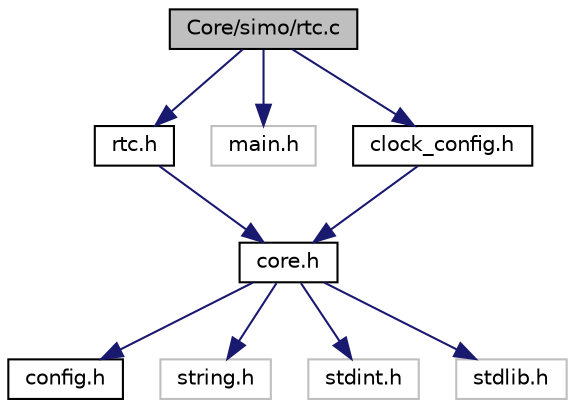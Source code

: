 digraph "Core/simo/rtc.c"
{
 // LATEX_PDF_SIZE
  edge [fontname="Helvetica",fontsize="10",labelfontname="Helvetica",labelfontsize="10"];
  node [fontname="Helvetica",fontsize="10",shape=record];
  Node1 [label="Core/simo/rtc.c",height=0.2,width=0.4,color="black", fillcolor="grey75", style="filled", fontcolor="black",tooltip="Implementacion del driver de manejo del RTC."];
  Node1 -> Node2 [color="midnightblue",fontsize="10",style="solid",fontname="Helvetica"];
  Node2 [label="rtc.h",height=0.2,width=0.4,color="black", fillcolor="white", style="filled",URL="$rtc_8h.html",tooltip="Driver para manejar el hardware RTC."];
  Node2 -> Node3 [color="midnightblue",fontsize="10",style="solid",fontname="Helvetica"];
  Node3 [label="core.h",height=0.2,width=0.4,color="black", fillcolor="white", style="filled",URL="$core_8h.html",tooltip=" "];
  Node3 -> Node4 [color="midnightblue",fontsize="10",style="solid",fontname="Helvetica"];
  Node4 [label="config.h",height=0.2,width=0.4,color="black", fillcolor="white", style="filled",URL="$config_8h.html",tooltip="Archivo para configurar el proyecto. Se basa en compilacion condicional y definiciones."];
  Node3 -> Node5 [color="midnightblue",fontsize="10",style="solid",fontname="Helvetica"];
  Node5 [label="string.h",height=0.2,width=0.4,color="grey75", fillcolor="white", style="filled",tooltip=" "];
  Node3 -> Node6 [color="midnightblue",fontsize="10",style="solid",fontname="Helvetica"];
  Node6 [label="stdint.h",height=0.2,width=0.4,color="grey75", fillcolor="white", style="filled",tooltip=" "];
  Node3 -> Node7 [color="midnightblue",fontsize="10",style="solid",fontname="Helvetica"];
  Node7 [label="stdlib.h",height=0.2,width=0.4,color="grey75", fillcolor="white", style="filled",tooltip=" "];
  Node1 -> Node8 [color="midnightblue",fontsize="10",style="solid",fontname="Helvetica"];
  Node8 [label="main.h",height=0.2,width=0.4,color="grey75", fillcolor="white", style="filled",tooltip=" "];
  Node1 -> Node9 [color="midnightblue",fontsize="10",style="solid",fontname="Helvetica"];
  Node9 [label="clock_config.h",height=0.2,width=0.4,color="black", fillcolor="white", style="filled",URL="$clock__config_8h.html",tooltip="Driver para configuracion del clock del sistema."];
  Node9 -> Node3 [color="midnightblue",fontsize="10",style="solid",fontname="Helvetica"];
}
